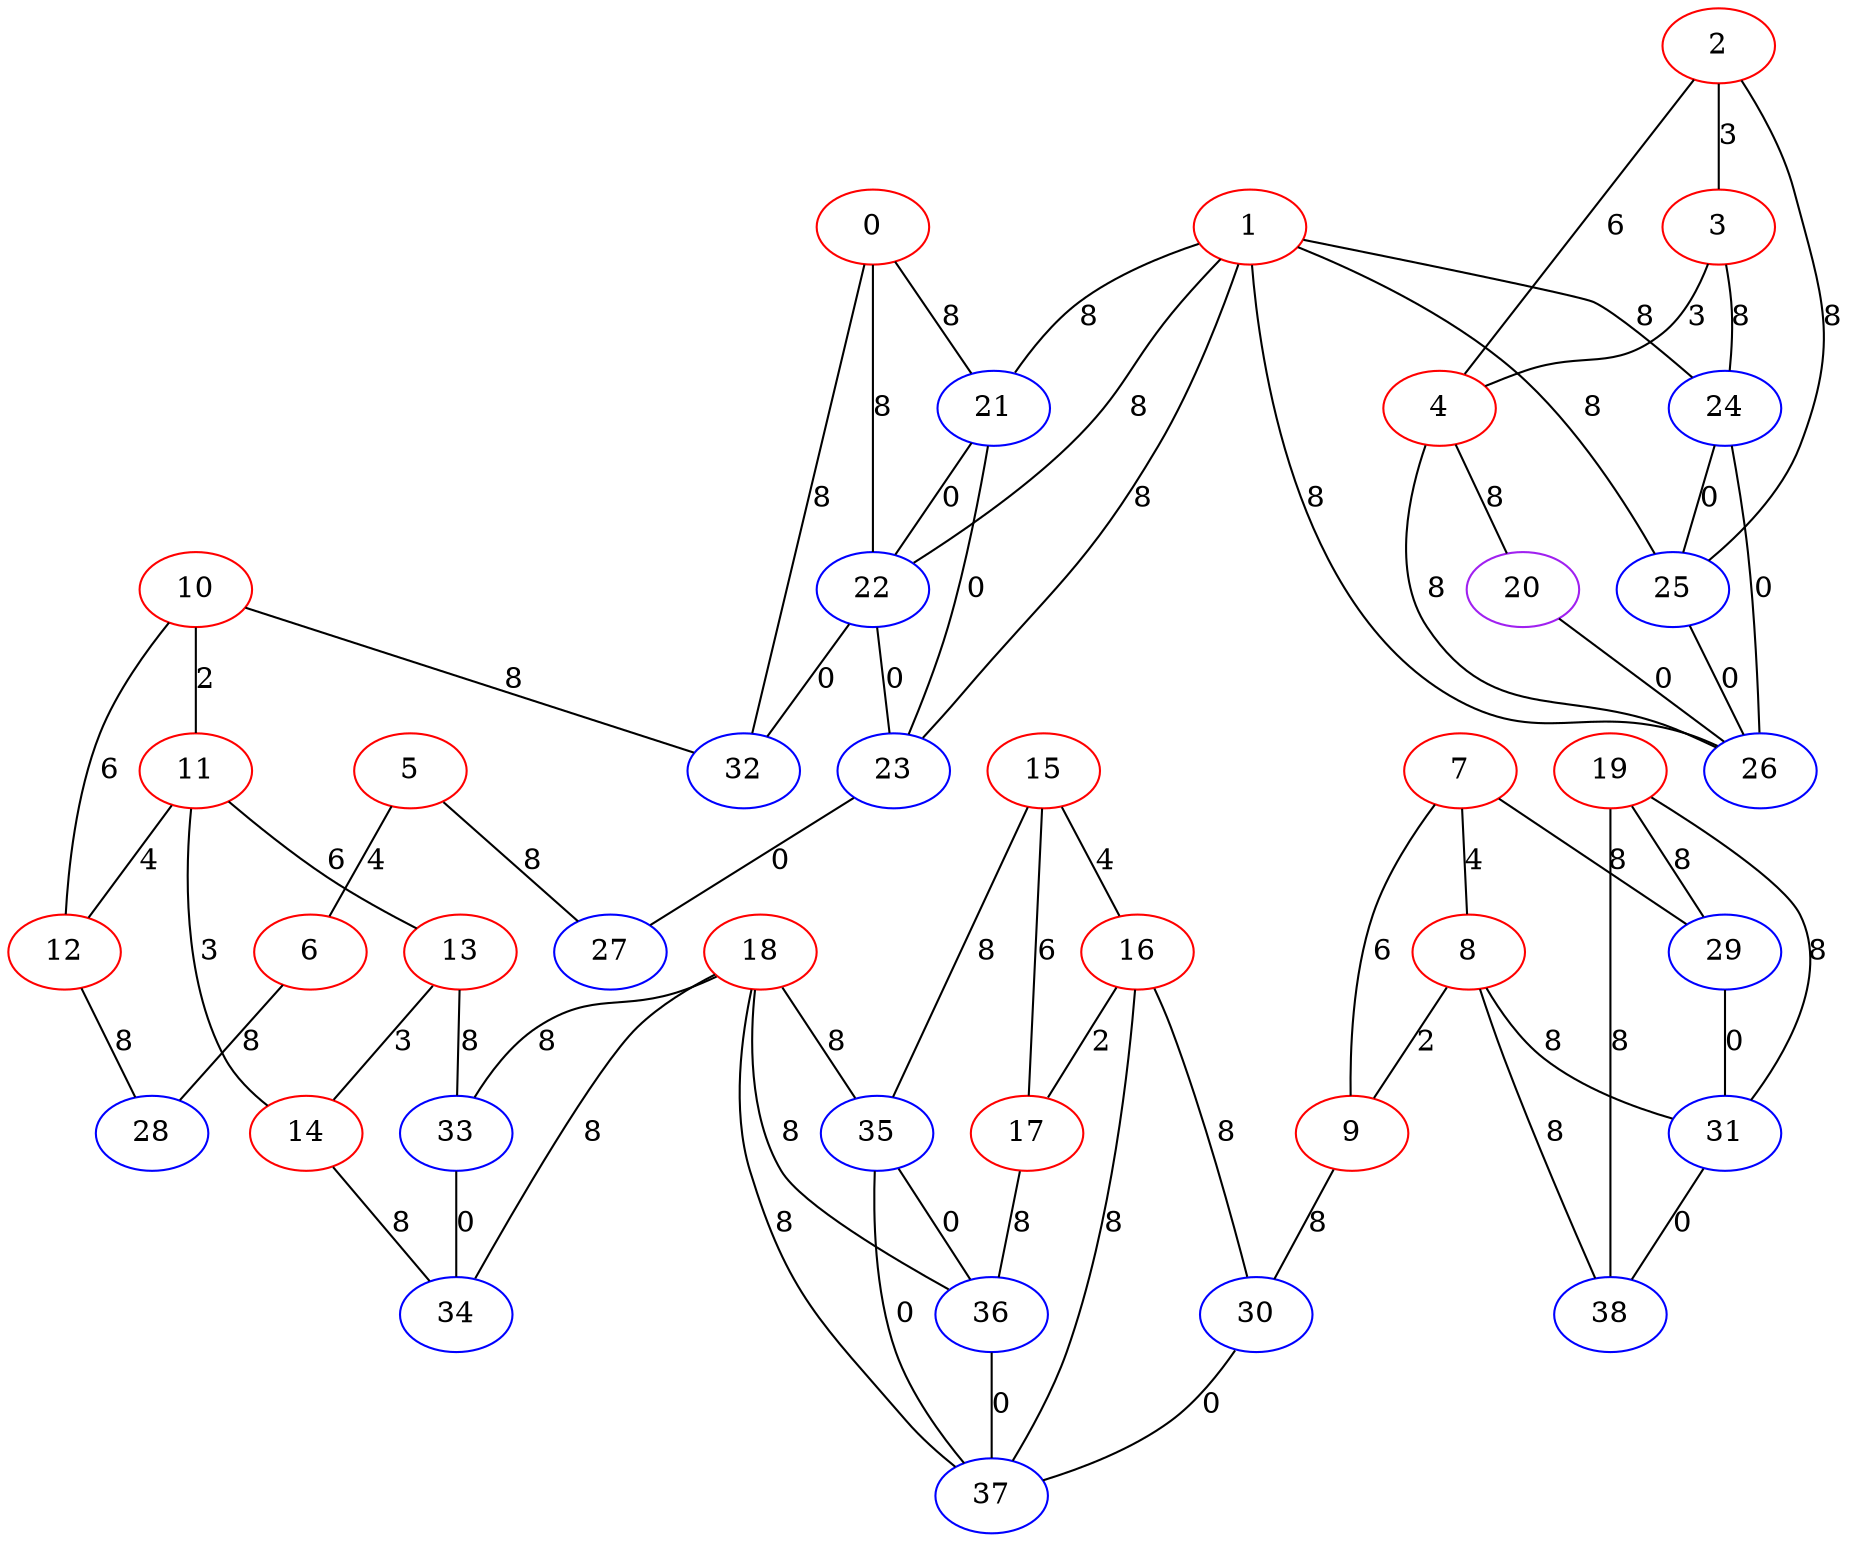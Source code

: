 graph "" {
0 [color=red, weight=1];
1 [color=red, weight=1];
2 [color=red, weight=1];
3 [color=red, weight=1];
4 [color=red, weight=1];
5 [color=red, weight=1];
6 [color=red, weight=1];
7 [color=red, weight=1];
8 [color=red, weight=1];
9 [color=red, weight=1];
10 [color=red, weight=1];
11 [color=red, weight=1];
12 [color=red, weight=1];
13 [color=red, weight=1];
14 [color=red, weight=1];
15 [color=red, weight=1];
16 [color=red, weight=1];
17 [color=red, weight=1];
18 [color=red, weight=1];
19 [color=red, weight=1];
20 [color=purple, weight=4];
21 [color=blue, weight=3];
22 [color=blue, weight=3];
23 [color=blue, weight=3];
24 [color=blue, weight=3];
25 [color=blue, weight=3];
26 [color=blue, weight=3];
27 [color=blue, weight=3];
28 [color=blue, weight=3];
29 [color=blue, weight=3];
30 [color=blue, weight=3];
31 [color=blue, weight=3];
32 [color=blue, weight=3];
33 [color=blue, weight=3];
34 [color=blue, weight=3];
35 [color=blue, weight=3];
36 [color=blue, weight=3];
37 [color=blue, weight=3];
38 [color=blue, weight=3];
0 -- 32  [key=0, label=8];
0 -- 21  [key=0, label=8];
0 -- 22  [key=0, label=8];
1 -- 21  [key=0, label=8];
1 -- 22  [key=0, label=8];
1 -- 23  [key=0, label=8];
1 -- 24  [key=0, label=8];
1 -- 25  [key=0, label=8];
1 -- 26  [key=0, label=8];
2 -- 25  [key=0, label=8];
2 -- 3  [key=0, label=3];
2 -- 4  [key=0, label=6];
3 -- 24  [key=0, label=8];
3 -- 4  [key=0, label=3];
4 -- 20  [key=0, label=8];
4 -- 26  [key=0, label=8];
5 -- 27  [key=0, label=8];
5 -- 6  [key=0, label=4];
6 -- 28  [key=0, label=8];
7 -- 8  [key=0, label=4];
7 -- 9  [key=0, label=6];
7 -- 29  [key=0, label=8];
8 -- 9  [key=0, label=2];
8 -- 31  [key=0, label=8];
8 -- 38  [key=0, label=8];
9 -- 30  [key=0, label=8];
10 -- 32  [key=0, label=8];
10 -- 11  [key=0, label=2];
10 -- 12  [key=0, label=6];
11 -- 12  [key=0, label=4];
11 -- 13  [key=0, label=6];
11 -- 14  [key=0, label=3];
12 -- 28  [key=0, label=8];
13 -- 33  [key=0, label=8];
13 -- 14  [key=0, label=3];
14 -- 34  [key=0, label=8];
15 -- 16  [key=0, label=4];
15 -- 17  [key=0, label=6];
15 -- 35  [key=0, label=8];
16 -- 17  [key=0, label=2];
16 -- 37  [key=0, label=8];
16 -- 30  [key=0, label=8];
17 -- 36  [key=0, label=8];
18 -- 33  [key=0, label=8];
18 -- 34  [key=0, label=8];
18 -- 35  [key=0, label=8];
18 -- 36  [key=0, label=8];
18 -- 37  [key=0, label=8];
19 -- 29  [key=0, label=8];
19 -- 38  [key=0, label=8];
19 -- 31  [key=0, label=8];
20 -- 26  [key=0, label=0];
21 -- 22  [key=0, label=0];
21 -- 23  [key=0, label=0];
22 -- 32  [key=0, label=0];
22 -- 23  [key=0, label=0];
23 -- 27  [key=0, label=0];
24 -- 25  [key=0, label=0];
24 -- 26  [key=0, label=0];
25 -- 26  [key=0, label=0];
29 -- 31  [key=0, label=0];
30 -- 37  [key=0, label=0];
31 -- 38  [key=0, label=0];
33 -- 34  [key=0, label=0];
35 -- 36  [key=0, label=0];
35 -- 37  [key=0, label=0];
36 -- 37  [key=0, label=0];
}
